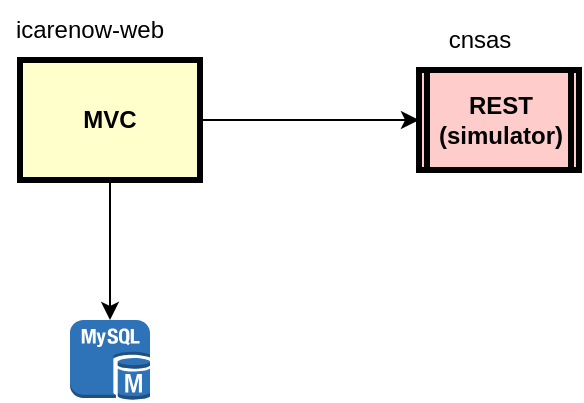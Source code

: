 <mxfile version="19.0.1" type="device"><diagram name="Page-1" id="c7558073-3199-34d8-9f00-42111426c3f3"><mxGraphModel dx="2080" dy="467" grid="1" gridSize="10" guides="1" tooltips="1" connect="1" arrows="1" fold="1" page="1" pageScale="1" pageWidth="826" pageHeight="1169" background="none" math="0" shadow="0"><root><mxCell id="0"/><mxCell id="1" parent="0"/><mxCell id="6r2DbC3NTwgeGYl1e60D-3" style="edgeStyle=orthogonalEdgeStyle;rounded=0;orthogonalLoop=1;jettySize=auto;html=1;" edge="1" parent="1" source="ZsCl5c92CdAT79hWhktH-97" target="6r2DbC3NTwgeGYl1e60D-2"><mxGeometry relative="1" as="geometry"/></mxCell><mxCell id="6r2DbC3NTwgeGYl1e60D-4" style="edgeStyle=orthogonalEdgeStyle;rounded=0;orthogonalLoop=1;jettySize=auto;html=1;" edge="1" parent="1" source="ZsCl5c92CdAT79hWhktH-97" target="ZsCl5c92CdAT79hWhktH-126"><mxGeometry relative="1" as="geometry"/></mxCell><mxCell id="ZsCl5c92CdAT79hWhktH-97" value="MVC" style="whiteSpace=wrap;align=center;verticalAlign=middle;fontStyle=1;strokeWidth=3;fillColor=#FFFFCC" parent="1" vertex="1"><mxGeometry x="-550" y="410" width="90" height="60" as="geometry"/></mxCell><mxCell id="ZsCl5c92CdAT79hWhktH-126" value="REST&#10;(simulator)" style="shape=process;whiteSpace=wrap;align=center;verticalAlign=middle;size=0.048;fontStyle=1;strokeWidth=3;fillColor=#FFCCCC" parent="1" vertex="1"><mxGeometry x="-350.5" y="415" width="80" height="50" as="geometry"/></mxCell><mxCell id="6r2DbC3NTwgeGYl1e60D-2" value="" style="outlineConnect=0;dashed=0;verticalLabelPosition=bottom;verticalAlign=top;align=center;html=1;shape=mxgraph.aws3.mysql_db_instance;fillColor=#2E73B8;gradientColor=none;" vertex="1" parent="1"><mxGeometry x="-525" y="540" width="40" height="40" as="geometry"/></mxCell><mxCell id="6r2DbC3NTwgeGYl1e60D-9" value="cnsas" style="text;html=1;strokeColor=none;fillColor=none;align=center;verticalAlign=middle;whiteSpace=wrap;rounded=0;" vertex="1" parent="1"><mxGeometry x="-350.5" y="385" width="60" height="30" as="geometry"/></mxCell><mxCell id="6r2DbC3NTwgeGYl1e60D-10" value="icarenow-web" style="text;html=1;strokeColor=none;fillColor=none;align=center;verticalAlign=middle;whiteSpace=wrap;rounded=0;" vertex="1" parent="1"><mxGeometry x="-560" y="380" width="90" height="30" as="geometry"/></mxCell></root></mxGraphModel></diagram></mxfile>